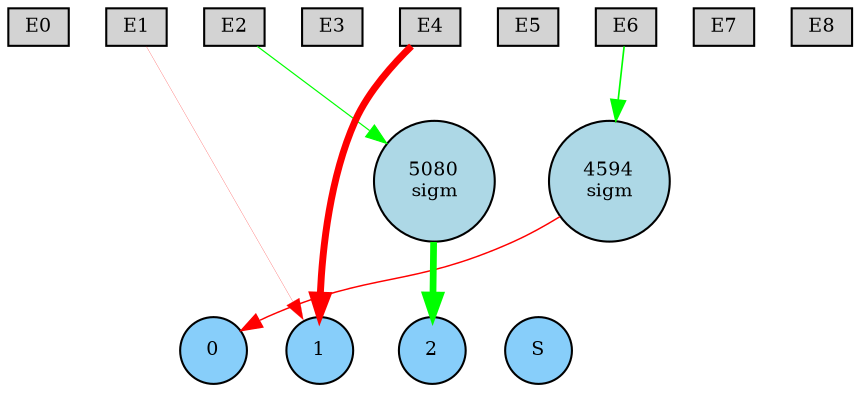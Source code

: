 digraph {
	node [fontsize=9 height=0.2 shape=circle width=0.2]
	subgraph inputs {
		node [shape=box style=filled]
		rank=source
		E0 [fillcolor=lightgray]
		E1 [fillcolor=lightgray]
		E0 -> E1 [style=invis]
		E2 [fillcolor=lightgray]
		E1 -> E2 [style=invis]
		E3 [fillcolor=lightgray]
		E2 -> E3 [style=invis]
		E4 [fillcolor=lightgray]
		E3 -> E4 [style=invis]
		E5 [fillcolor=lightgray]
		E4 -> E5 [style=invis]
		E6 [fillcolor=lightgray]
		E5 -> E6 [style=invis]
		E7 [fillcolor=lightgray]
		E6 -> E7 [style=invis]
		E8 [fillcolor=lightgray]
		E7 -> E8 [style=invis]
	}
	subgraph outputs {
		node [style=filled]
		rank=sink
		0 [fillcolor=lightskyblue fontsize=9 height=0.2 shape=circle width=0.2]
		1 [fillcolor=lightskyblue fontsize=9 height=0.2 shape=circle width=0.2]
		0 -> 1 [style=invis]
		2 [fillcolor=lightskyblue fontsize=9 height=0.2 shape=circle width=0.2]
		1 -> 2 [style=invis]
		S [fillcolor=lightskyblue fontsize=9 height=0.2 shape=circle width=0.2]
		2 -> S [style=invis]
	}
	4594 [label="4594
sigm" fillcolor=lightblue style=filled]
	5080 [label="5080
sigm" fillcolor=lightblue style=filled]
	E4 -> 1 [color=red penwidth=3.3133620416981464 style=solid]
	E6 -> 4594 [color=green penwidth=0.8055522138671095 style=solid]
	4594 -> 0 [color=red penwidth=0.7031574973162793 style=solid]
	E2 -> 5080 [color=green penwidth=0.567673816287031 style=solid]
	5080 -> 2 [color=green penwidth=3.232798848871457 style=solid]
	E1 -> 1 [color=red penwidth=0.10379778977158621 style=solid]
}
